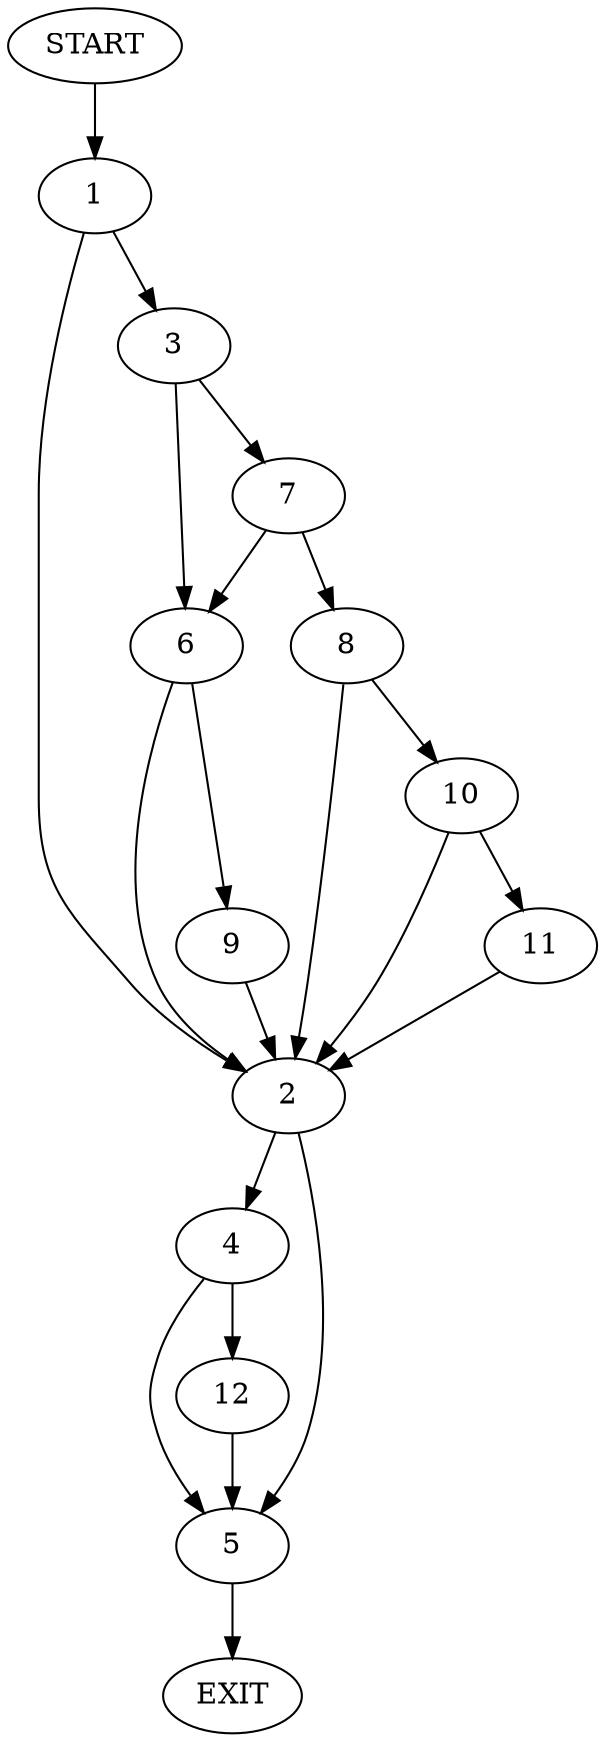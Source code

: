 digraph {
0 [label="START"];
1;
2;
3;
4;
5;
6;
7;
8;
9;
10;
11;
12;
13 [label="EXIT"];
0 -> 1;
1 -> 2;
1 -> 3;
2 -> 4;
2 -> 5;
3 -> 6;
3 -> 7;
7 -> 8;
7 -> 6;
6 -> 2;
6 -> 9;
8 -> 10;
8 -> 2;
9 -> 2;
10 -> 11;
10 -> 2;
11 -> 2;
4 -> 12;
4 -> 5;
5 -> 13;
12 -> 5;
}